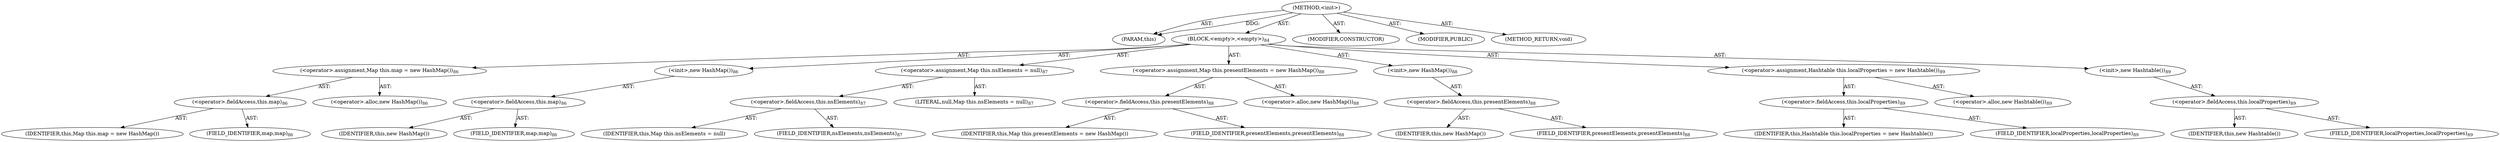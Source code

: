 digraph "&lt;init&gt;" {  
"111669149706" [label = <(METHOD,&lt;init&gt;)> ]
"115964117010" [label = <(PARAM,this)> ]
"25769803834" [label = <(BLOCK,&lt;empty&gt;,&lt;empty&gt;)<SUB>84</SUB>> ]
"30064771358" [label = <(&lt;operator&gt;.assignment,Map this.map = new HashMap())<SUB>86</SUB>> ]
"30064771359" [label = <(&lt;operator&gt;.fieldAccess,this.map)<SUB>86</SUB>> ]
"68719476961" [label = <(IDENTIFIER,this,Map this.map = new HashMap())> ]
"55834574888" [label = <(FIELD_IDENTIFIER,map,map)<SUB>86</SUB>> ]
"30064771360" [label = <(&lt;operator&gt;.alloc,new HashMap())<SUB>86</SUB>> ]
"30064771361" [label = <(&lt;init&gt;,new HashMap())<SUB>86</SUB>> ]
"30064771362" [label = <(&lt;operator&gt;.fieldAccess,this.map)<SUB>86</SUB>> ]
"68719476962" [label = <(IDENTIFIER,this,new HashMap())> ]
"55834574889" [label = <(FIELD_IDENTIFIER,map,map)<SUB>86</SUB>> ]
"30064771363" [label = <(&lt;operator&gt;.assignment,Map this.nsElements = null)<SUB>87</SUB>> ]
"30064771364" [label = <(&lt;operator&gt;.fieldAccess,this.nsElements)<SUB>87</SUB>> ]
"68719476963" [label = <(IDENTIFIER,this,Map this.nsElements = null)> ]
"55834574890" [label = <(FIELD_IDENTIFIER,nsElements,nsElements)<SUB>87</SUB>> ]
"90194313258" [label = <(LITERAL,null,Map this.nsElements = null)<SUB>87</SUB>> ]
"30064771365" [label = <(&lt;operator&gt;.assignment,Map this.presentElements = new HashMap())<SUB>88</SUB>> ]
"30064771366" [label = <(&lt;operator&gt;.fieldAccess,this.presentElements)<SUB>88</SUB>> ]
"68719476964" [label = <(IDENTIFIER,this,Map this.presentElements = new HashMap())> ]
"55834574891" [label = <(FIELD_IDENTIFIER,presentElements,presentElements)<SUB>88</SUB>> ]
"30064771367" [label = <(&lt;operator&gt;.alloc,new HashMap())<SUB>88</SUB>> ]
"30064771368" [label = <(&lt;init&gt;,new HashMap())<SUB>88</SUB>> ]
"30064771369" [label = <(&lt;operator&gt;.fieldAccess,this.presentElements)<SUB>88</SUB>> ]
"68719476965" [label = <(IDENTIFIER,this,new HashMap())> ]
"55834574892" [label = <(FIELD_IDENTIFIER,presentElements,presentElements)<SUB>88</SUB>> ]
"30064771370" [label = <(&lt;operator&gt;.assignment,Hashtable this.localProperties = new Hashtable())<SUB>89</SUB>> ]
"30064771371" [label = <(&lt;operator&gt;.fieldAccess,this.localProperties)<SUB>89</SUB>> ]
"68719476966" [label = <(IDENTIFIER,this,Hashtable this.localProperties = new Hashtable())> ]
"55834574893" [label = <(FIELD_IDENTIFIER,localProperties,localProperties)<SUB>89</SUB>> ]
"30064771372" [label = <(&lt;operator&gt;.alloc,new Hashtable())<SUB>89</SUB>> ]
"30064771373" [label = <(&lt;init&gt;,new Hashtable())<SUB>89</SUB>> ]
"30064771374" [label = <(&lt;operator&gt;.fieldAccess,this.localProperties)<SUB>89</SUB>> ]
"68719476967" [label = <(IDENTIFIER,this,new Hashtable())> ]
"55834574894" [label = <(FIELD_IDENTIFIER,localProperties,localProperties)<SUB>89</SUB>> ]
"133143986211" [label = <(MODIFIER,CONSTRUCTOR)> ]
"133143986212" [label = <(MODIFIER,PUBLIC)> ]
"128849018890" [label = <(METHOD_RETURN,void)> ]
  "111669149706" -> "115964117010"  [ label = "AST: "] 
  "111669149706" -> "25769803834"  [ label = "AST: "] 
  "111669149706" -> "133143986211"  [ label = "AST: "] 
  "111669149706" -> "133143986212"  [ label = "AST: "] 
  "111669149706" -> "128849018890"  [ label = "AST: "] 
  "25769803834" -> "30064771358"  [ label = "AST: "] 
  "25769803834" -> "30064771361"  [ label = "AST: "] 
  "25769803834" -> "30064771363"  [ label = "AST: "] 
  "25769803834" -> "30064771365"  [ label = "AST: "] 
  "25769803834" -> "30064771368"  [ label = "AST: "] 
  "25769803834" -> "30064771370"  [ label = "AST: "] 
  "25769803834" -> "30064771373"  [ label = "AST: "] 
  "30064771358" -> "30064771359"  [ label = "AST: "] 
  "30064771358" -> "30064771360"  [ label = "AST: "] 
  "30064771359" -> "68719476961"  [ label = "AST: "] 
  "30064771359" -> "55834574888"  [ label = "AST: "] 
  "30064771361" -> "30064771362"  [ label = "AST: "] 
  "30064771362" -> "68719476962"  [ label = "AST: "] 
  "30064771362" -> "55834574889"  [ label = "AST: "] 
  "30064771363" -> "30064771364"  [ label = "AST: "] 
  "30064771363" -> "90194313258"  [ label = "AST: "] 
  "30064771364" -> "68719476963"  [ label = "AST: "] 
  "30064771364" -> "55834574890"  [ label = "AST: "] 
  "30064771365" -> "30064771366"  [ label = "AST: "] 
  "30064771365" -> "30064771367"  [ label = "AST: "] 
  "30064771366" -> "68719476964"  [ label = "AST: "] 
  "30064771366" -> "55834574891"  [ label = "AST: "] 
  "30064771368" -> "30064771369"  [ label = "AST: "] 
  "30064771369" -> "68719476965"  [ label = "AST: "] 
  "30064771369" -> "55834574892"  [ label = "AST: "] 
  "30064771370" -> "30064771371"  [ label = "AST: "] 
  "30064771370" -> "30064771372"  [ label = "AST: "] 
  "30064771371" -> "68719476966"  [ label = "AST: "] 
  "30064771371" -> "55834574893"  [ label = "AST: "] 
  "30064771373" -> "30064771374"  [ label = "AST: "] 
  "30064771374" -> "68719476967"  [ label = "AST: "] 
  "30064771374" -> "55834574894"  [ label = "AST: "] 
  "111669149706" -> "115964117010"  [ label = "DDG: "] 
}
